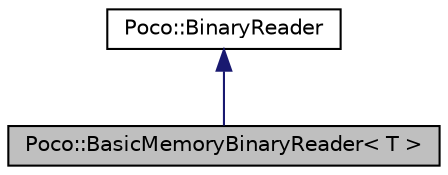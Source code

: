 digraph "Poco::BasicMemoryBinaryReader&lt; T &gt;"
{
 // LATEX_PDF_SIZE
  edge [fontname="Helvetica",fontsize="10",labelfontname="Helvetica",labelfontsize="10"];
  node [fontname="Helvetica",fontsize="10",shape=record];
  Node1 [label="Poco::BasicMemoryBinaryReader\< T \>",height=0.2,width=0.4,color="black", fillcolor="grey75", style="filled", fontcolor="black",tooltip="A convenient wrapper for using Buffer and MemoryStream with BinaryReader."];
  Node2 -> Node1 [dir="back",color="midnightblue",fontsize="10",style="solid",fontname="Helvetica"];
  Node2 [label="Poco::BinaryReader",height=0.2,width=0.4,color="black", fillcolor="white", style="filled",URL="$classPoco_1_1BinaryReader.html",tooltip=" "];
}

